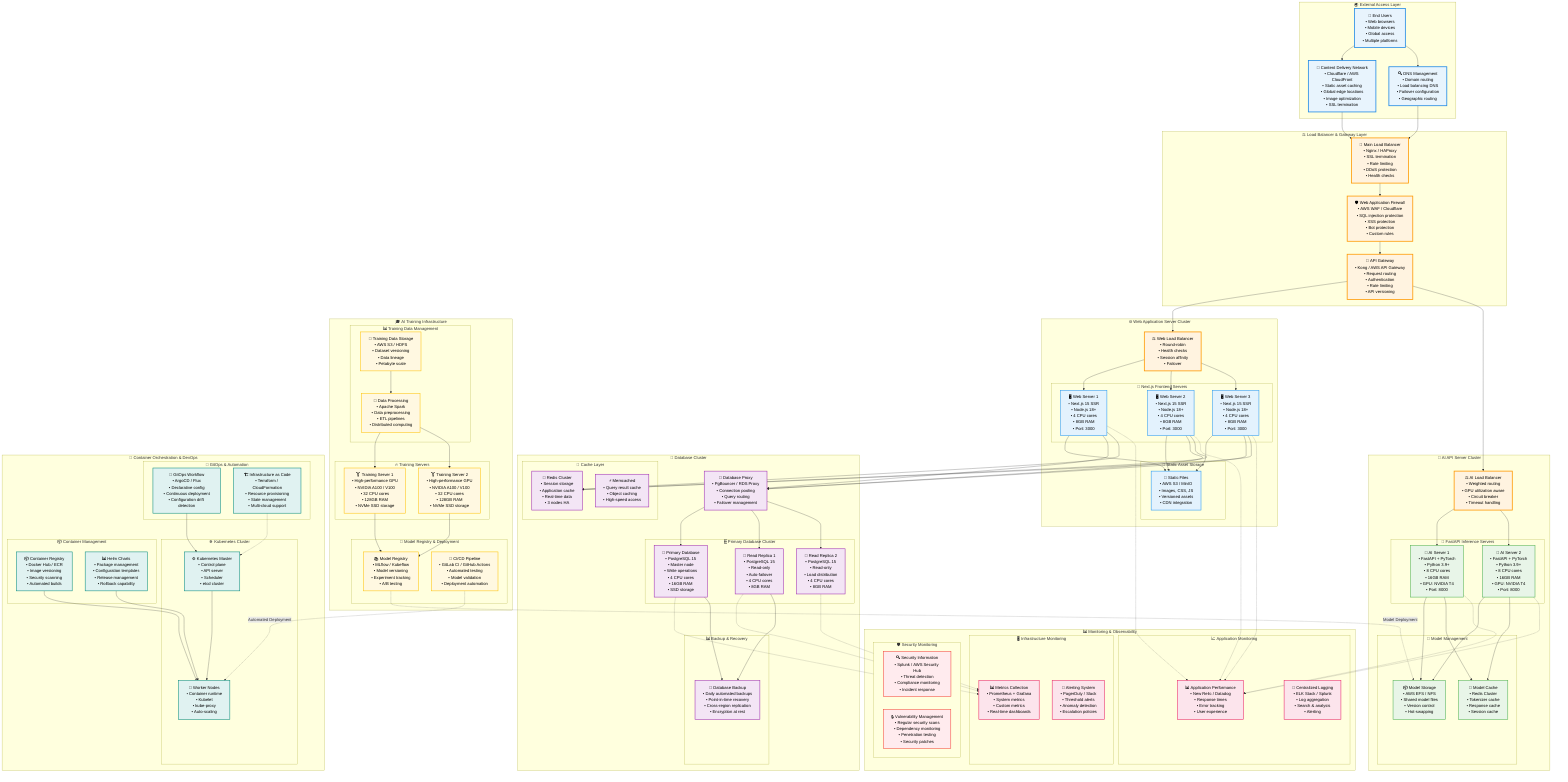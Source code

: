 graph TB
    %% ========================================
    %% EXTERNAL LAYER - USER ACCESS & CDN
    %% ========================================
    
    subgraph "🌍 External Access Layer"
        USERS["👥 End Users<br/>• Web browsers<br/>• Mobile devices<br/>• Global access<br/>• Multiple platforms"]
        CDN["🚀 Content Delivery Network<br/>• Cloudflare / AWS CloudFront<br/>• Static asset caching<br/>• Global edge locations<br/>• Image optimization<br/>• SSL termination"]
        DNS["🔍 DNS Management<br/>• Domain routing<br/>• Load balancing DNS<br/>• Failover configuration<br/>• Geographic routing"]
    end
    
    %% ========================================
    %% LOAD BALANCER & GATEWAY LAYER
    %% ========================================
    
    subgraph "⚖️ Load Balancer & Gateway Layer"
        LB_MAIN["🔄 Main Load Balancer<br/>• Nginx / HAProxy<br/>• SSL termination<br/>• Rate limiting<br/>• DDoS protection<br/>• Health checks"]
        API_GATEWAY["🚪 API Gateway<br/>• Kong / AWS API Gateway<br/>• Request routing<br/>• Authentication<br/>• Rate limiting<br/>• API versioning"]
        WAF["🛡️ Web Application Firewall<br/>• AWS WAF / Cloudflare<br/>• SQL injection protection<br/>• XSS protection<br/>• Bot protection<br/>• Custom rules"]
    end
    
    %% ========================================
    %% WEB APPLICATION SERVERS
    %% ========================================
    
    subgraph "🌐 Web Application Server Cluster"
        direction TB
        
        subgraph "📱 Next.js Frontend Servers"
            WEB_SERVER_1["🖥️ Web Server 1<br/>• Next.js 15 SSR<br/>• Node.js 18+<br/>• 4 CPU cores<br/>• 8GB RAM<br/>• Port: 3000"]
            WEB_SERVER_2["🖥️ Web Server 2<br/>• Next.js 15 SSR<br/>• Node.js 18+<br/>• 4 CPU cores<br/>• 8GB RAM<br/>• Port: 3000"]
            WEB_SERVER_3["🖥️ Web Server 3<br/>• Next.js 15 SSR<br/>• Node.js 18+<br/>• 4 CPU cores<br/>• 8GB RAM<br/>• Port: 3000"]
        end
        
        WEB_LB["⚖️ Web Load Balancer<br/>• Round-robin<br/>• Health checks<br/>• Session affinity<br/>• Failover"]
        
        subgraph "💾 Static Asset Storage"
            STATIC_STORAGE["📁 Static Files<br/>• AWS S3 / MinIO<br/>• Images, CSS, JS<br/>• Versioned assets<br/>• CDN integration"]
        end
    end
    
    %% ========================================
    %% AI API SERVER CLUSTER
    %% ========================================
    
    subgraph "🤖 AI API Server Cluster"
        direction TB
        
        subgraph "🚀 FastAPI Inference Servers"
            AI_SERVER_1["🧠 AI Server 1<br/>• FastAPI + PyTorch<br/>• Python 3.9+<br/>• 8 CPU cores<br/>• 16GB RAM<br/>• GPU: NVIDIA T4<br/>• Port: 8000"]
            AI_SERVER_2["🧠 AI Server 2<br/>• FastAPI + PyTorch<br/>• Python 3.9+<br/>• 8 CPU cores<br/>• 16GB RAM<br/>• GPU: NVIDIA T4<br/>• Port: 8000"]
        end
        
        AI_LB["⚖️ AI Load Balancer<br/>• Weighted routing<br/>• GPU utilization aware<br/>• Circuit breaker<br/>• Timeout handling"]
        
        subgraph "🔄 Model Management"
            MODEL_STORAGE["📦 Model Storage<br/>• AWS EFS / NFS<br/>• Shared model files<br/>• Version control<br/>• Hot-swapping"]
            MODEL_CACHE["💾 Model Cache<br/>• Redis Cluster<br/>• Tokenizer cache<br/>• Response cache<br/>• Session cache"]
        end
    end
    
    %% ========================================
    %% DATABASE CLUSTER
    %% ========================================
    
    subgraph "💾 Database Cluster"
        direction TB
        
        subgraph "🗄️ Primary Database Cluster"
            DB_PRIMARY["🎯 Primary Database<br/>• PostgreSQL 15<br/>• Master node<br/>• Write operations<br/>• 4 CPU cores<br/>• 16GB RAM<br/>• SSD storage"]
            DB_REPLICA_1["📖 Read Replica 1<br/>• PostgreSQL 15<br/>• Read-only<br/>• Auto-failover<br/>• 4 CPU cores<br/>• 8GB RAM"]
            DB_REPLICA_2["📖 Read Replica 2<br/>• PostgreSQL 15<br/>• Read-only<br/>• Load distribution<br/>• 4 CPU cores<br/>• 8GB RAM"]
        end
        
        DB_PROXY["🔄 Database Proxy<br/>• PgBouncer / RDS Proxy<br/>• Connection pooling<br/>• Query routing<br/>• Failover management"]
        
        subgraph "💾 Cache Layer"
            REDIS_CLUSTER["🔴 Redis Cluster<br/>• Session storage<br/>• Application cache<br/>• Real-time data<br/>• 3 nodes HA"]
            MEMCACHED["⚡ Memcached<br/>• Query result cache<br/>• Object caching<br/>• High-speed access"]
        end
        
        subgraph "📊 Backup & Recovery"
            DB_BACKUP["💾 Database Backup<br/>• Daily automated backups<br/>• Point-in-time recovery<br/>• Cross-region replication<br/>• Encryption at rest"]
        end
    end
    
    %% ========================================
    %% TRAINING INFRASTRUCTURE
    %% ========================================
    
    subgraph "🎓 AI Training Infrastructure"
        direction TB
        
        subgraph "🔥 Training Servers"
            TRAIN_SERVER_1["🏋️ Training Server 1<br/>• High-performance GPU<br/>• NVIDIA A100 / V100<br/>• 32 CPU cores<br/>• 128GB RAM<br/>• NVMe SSD storage"]
            TRAIN_SERVER_2["🏋️ Training Server 2<br/>• High-performance GPU<br/>• NVIDIA A100 / V100<br/>• 32 CPU cores<br/>• 128GB RAM<br/>• NVMe SSD storage"]
        end
        
        subgraph "📊 Training Data Management"
            DATA_STORAGE["📁 Training Data Storage<br/>• AWS S3 / HDFS<br/>• Dataset versioning<br/>• Data lineage<br/>• Petabyte scale"]
            DATA_PROCESSING["🔄 Data Processing<br/>• Apache Spark<br/>• Data preprocessing<br/>• ETL pipelines<br/>• Distributed computing"]
        end
        
        subgraph "🚀 Model Registry & Deployment"
            MODEL_REGISTRY["📚 Model Registry<br/>• MLflow / Kubeflow<br/>• Model versioning<br/>• Experiment tracking<br/>• A/B testing"]
            CI_CD_PIPELINE["🔄 CI/CD Pipeline<br/>• GitLab CI / GitHub Actions<br/>• Automated testing<br/>• Model validation<br/>• Deployment automation"]
        end
    end
    
    %% ========================================
    %% MONITORING & SECURITY LAYER
    %% ========================================
    
    subgraph "📊 Monitoring & Observability"
        direction TB
        
        subgraph "📈 Application Monitoring"
            APM["📊 Application Performance<br/>• New Relic / Datadog<br/>• Response times<br/>• Error tracking<br/>• User experience"]
            LOGS["📝 Centralized Logging<br/>• ELK Stack / Splunk<br/>• Log aggregation<br/>• Search & analysis<br/>• Alerting"]
        end
        
        subgraph "🖥️ Infrastructure Monitoring"
            METRICS["📊 Metrics Collection<br/>• Prometheus + Grafana<br/>• System metrics<br/>• Custom metrics<br/>• Real-time dashboards"]
            ALERTS["🚨 Alerting System<br/>• PagerDuty / Slack<br/>• Threshold alerts<br/>• Anomaly detection<br/>• Escalation policies"]
        end
        
        subgraph "🛡️ Security Monitoring"
            SIEM["🔍 Security Information<br/>• Splunk / AWS Security Hub<br/>• Threat detection<br/>• Compliance monitoring<br/>• Incident response"]
            VULNERABILITY["🔒 Vulnerability Management<br/>• Regular security scans<br/>• Dependency monitoring<br/>• Penetration testing<br/>• Security patches"]
        end
    end
    
    %% ========================================
    %% DEVOPS & ORCHESTRATION
    %% ========================================
    
    subgraph "🚢 Container Orchestration & DevOps"
        direction TB
        
        subgraph "☸️ Kubernetes Cluster"
            K8S_MASTER["⚙️ Kubernetes Master<br/>• Control plane<br/>• API server<br/>• Scheduler<br/>• etcd cluster"]
            K8S_WORKERS["🔧 Worker Nodes<br/>• Container runtime<br/>• Kubelet<br/>• kube-proxy<br/>• Auto-scaling"]
        end
        
        subgraph "📦 Container Management"
            DOCKER_REGISTRY["📦 Container Registry<br/>• Docker Hub / ECR<br/>• Image versioning<br/>• Security scanning<br/>• Automated builds"]
            HELM["📊 Helm Charts<br/>• Package management<br/>• Configuration templates<br/>• Release management<br/>• Rollback capability"]
        end
        
        subgraph "🔄 GitOps & Automation"
            GITOPS["🔄 GitOps Workflow<br/>• ArgoCD / Flux<br/>• Declarative config<br/>• Continuous deployment<br/>• Configuration drift detection"]
            TERRAFORM["🏗️ Infrastructure as Code<br/>• Terraform / CloudFormation<br/>• Resource provisioning<br/>• State management<br/>• Multi-cloud support"]
        end
    end
    
    %% ========================================
    %% CONNECTIONS & DATA FLOWS
    %% ========================================
    
    %% External to Load Balancer
    USERS --> CDN
    USERS --> DNS
    CDN --> LB_MAIN
    DNS --> LB_MAIN
    
    %% Load Balancer to Services
    LB_MAIN --> WAF
    WAF --> API_GATEWAY
    API_GATEWAY --> WEB_LB
    API_GATEWAY --> AI_LB
    
    %% Web Application Flow
    WEB_LB --> WEB_SERVER_1
    WEB_LB --> WEB_SERVER_2
    WEB_LB --> WEB_SERVER_3
    WEB_SERVER_1 --> STATIC_STORAGE
    WEB_SERVER_2 --> STATIC_STORAGE
    WEB_SERVER_3 --> STATIC_STORAGE
    
    %% AI API Flow
    AI_LB --> AI_SERVER_1
    AI_LB --> AI_SERVER_2
    AI_SERVER_1 --> MODEL_STORAGE
    AI_SERVER_2 --> MODEL_STORAGE
    AI_SERVER_1 --> MODEL_CACHE
    AI_SERVER_2 --> MODEL_CACHE
    
    %% Database Connections
    WEB_SERVER_1 --> DB_PROXY
    WEB_SERVER_2 --> DB_PROXY
    WEB_SERVER_3 --> DB_PROXY
    DB_PROXY --> DB_PRIMARY
    DB_PROXY --> DB_REPLICA_1
    DB_PROXY --> DB_REPLICA_2
    WEB_SERVER_1 --> REDIS_CLUSTER
    WEB_SERVER_2 --> REDIS_CLUSTER
    WEB_SERVER_3 --> REDIS_CLUSTER
    
    %% Training to Production
    MODEL_REGISTRY -.->|"Model Deployment"| MODEL_STORAGE
    CI_CD_PIPELINE -.->|"Automated Deployment"| K8S_WORKERS
    DATA_STORAGE --> DATA_PROCESSING
    DATA_PROCESSING --> TRAIN_SERVER_1
    DATA_PROCESSING --> TRAIN_SERVER_2
    TRAIN_SERVER_1 --> MODEL_REGISTRY
    TRAIN_SERVER_2 --> MODEL_REGISTRY
    
    %% Monitoring Connections
    WEB_SERVER_1 -.-> APM
    WEB_SERVER_2 -.-> APM
    WEB_SERVER_3 -.-> APM
    AI_SERVER_1 -.-> APM
    AI_SERVER_2 -.-> APM
    DB_PRIMARY -.-> METRICS
    DB_REPLICA_1 -.-> METRICS
    DB_REPLICA_2 -.-> METRICS
    
    %% Container Orchestration
    K8S_MASTER --> K8S_WORKERS
    DOCKER_REGISTRY --> K8S_WORKERS
    HELM --> K8S_WORKERS
    GITOPS --> K8S_MASTER
    TERRAFORM -.-> K8S_MASTER
    
    %% Backup Connections
    DB_PRIMARY --> DB_BACKUP
    DB_REPLICA_1 --> DB_BACKUP
    
    %% Styling
    classDef external fill:#e8f4fd,stroke:#1e88e5,stroke-width:3px,color:#000
    classDef loadBalancer fill:#fff3e0,stroke:#ff9800,stroke-width:3px,color:#000
    classDef webServer fill:#e3f2fd,stroke:#2196f3,stroke-width:2px,color:#000
    classDef aiServer fill:#e8f5e8,stroke:#4caf50,stroke-width:2px,color:#000
    classDef database fill:#f3e5f5,stroke:#9c27b0,stroke-width:2px,color:#000
    classDef training fill:#fff8e1,stroke:#ffc107,stroke-width:2px,color:#000
    classDef monitoring fill:#fce4ec,stroke:#e91e63,stroke-width:2px,color:#000
    classDef devops fill:#e0f2f1,stroke:#00897b,stroke-width:2px,color:#000
    classDef security fill:#ffebee,stroke:#f44336,stroke-width:2px,color:#000
    
    %% Apply styles
    class USERS,CDN,DNS external
    class LB_MAIN,API_GATEWAY,WAF,WEB_LB,AI_LB loadBalancer
    class WEB_SERVER_1,WEB_SERVER_2,WEB_SERVER_3,STATIC_STORAGE webServer
    class AI_SERVER_1,AI_SERVER_2,MODEL_STORAGE,MODEL_CACHE aiServer
    class DB_PRIMARY,DB_REPLICA_1,DB_REPLICA_2,DB_PROXY,REDIS_CLUSTER,MEMCACHED,DB_BACKUP database
    class TRAIN_SERVER_1,TRAIN_SERVER_2,DATA_STORAGE,DATA_PROCESSING,MODEL_REGISTRY,CI_CD_PIPELINE training
    class APM,LOGS,METRICS,ALERTS monitoring
    class SIEM,VULNERABILITY security
    class K8S_MASTER,K8S_WORKERS,DOCKER_REGISTRY,HELM,GITOPS,TERRAFORM devops